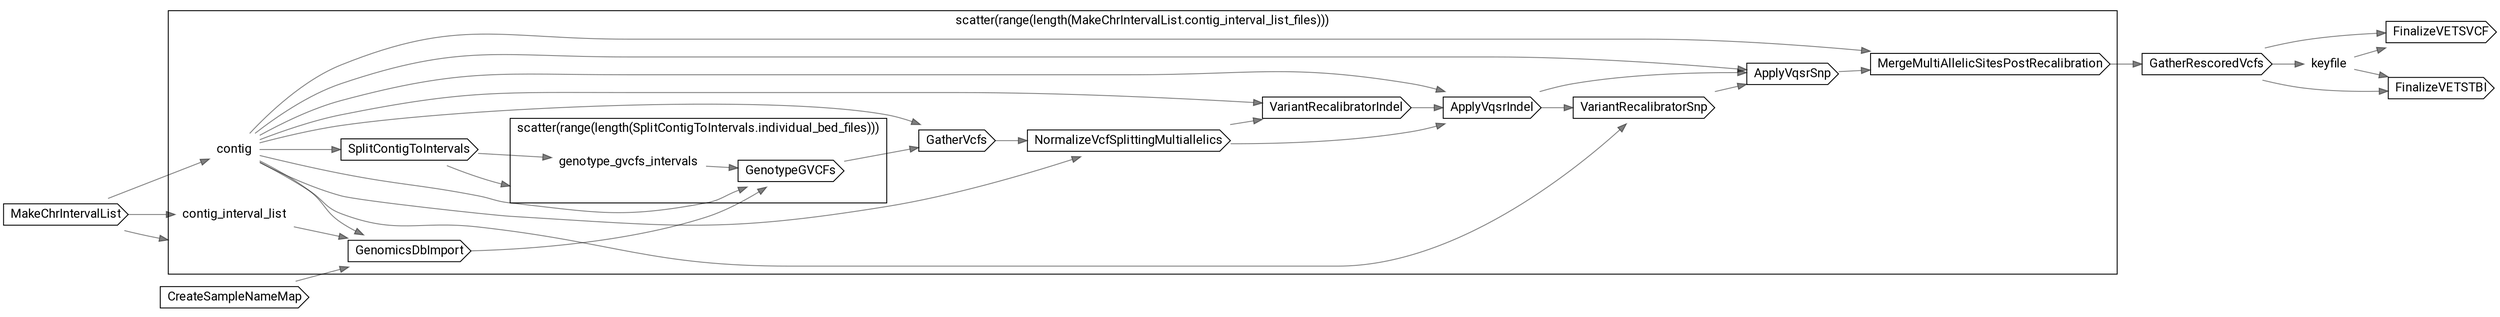 // SRJointCallGVCFsWithGenomicsDB_Pf_Niare_VQSR
digraph {
	compound=true rankdir=LR
	node [fontname=Roboto]
	edge [color="#00000080"]
	"call-MakeChrIntervalList" [label=MakeChrIntervalList shape=cds]
	"call-CreateSampleNameMap" [label=CreateSampleNameMap shape=cds]
	subgraph "cluster-scatter-L57C5-idx_1" {
		fontname=Roboto label="scatter(range(length(MakeChrIntervalList.contig_interval_list_files)))" rank=same
		"decl-contig" [label=contig shape=plaintext]
		"decl-contig_interval_list" [label=contig_interval_list shape=plaintext]
		"call-GenomicsDbImport" [label=GenomicsDbImport shape=cds]
		"call-SplitContigToIntervals" [label=SplitContigToIntervals shape=cds]
		subgraph "cluster-scatter-L79C9-idx_2" {
			fontname=Roboto label="scatter(range(length(SplitContigToIntervals.individual_bed_files)))" rank=same
			"decl-genotype_gvcfs_intervals" [label=genotype_gvcfs_intervals shape=plaintext]
			"call-GenotypeGVCFs" [label=GenotypeGVCFs shape=cds]
			"scatter-L79C9-idx_2" [label="" height=0 margin=0 style=invis width=0]
		}
		"call-GatherVcfs" [label=GatherVcfs shape=cds]
		"call-NormalizeVcfSplittingMultiallelics" [label=NormalizeVcfSplittingMultiallelics shape=cds]
		"call-VariantRecalibratorIndel" [label=VariantRecalibratorIndel shape=cds]
		"call-ApplyVqsrIndel" [label=ApplyVqsrIndel shape=cds]
		"call-VariantRecalibratorSnp" [label=VariantRecalibratorSnp shape=cds]
		"call-ApplyVqsrSnp" [label=ApplyVqsrSnp shape=cds]
		"call-MergeMultiAllelicSitesPostRecalibration" [label=MergeMultiAllelicSitesPostRecalibration shape=cds]
		"scatter-L57C5-idx_1" [label="" height=0 margin=0 style=invis width=0]
	}
	"call-GatherRescoredVcfs" [label=GatherRescoredVcfs shape=cds]
	"decl-keyfile" [label=keyfile shape=plaintext]
	"call-FinalizeVETSVCF" [label=FinalizeVETSVCF shape=cds]
	"call-FinalizeVETSTBI" [label=FinalizeVETSTBI shape=cds]
	"call-MakeChrIntervalList" -> "scatter-L57C5-idx_1" [lhead="cluster-scatter-L57C5-idx_1"]
	"call-MakeChrIntervalList" -> "decl-contig"
	"call-MakeChrIntervalList" -> "decl-contig_interval_list"
	"decl-contig_interval_list" -> "call-GenomicsDbImport"
	"call-CreateSampleNameMap" -> "call-GenomicsDbImport"
	"decl-contig" -> "call-GenomicsDbImport"
	"decl-contig" -> "call-SplitContigToIntervals"
	"call-SplitContigToIntervals" -> "scatter-L79C9-idx_2" [lhead="cluster-scatter-L79C9-idx_2"]
	"call-SplitContigToIntervals" -> "decl-genotype_gvcfs_intervals"
	"call-GenomicsDbImport" -> "call-GenotypeGVCFs"
	"decl-contig" -> "call-GenotypeGVCFs"
	"decl-genotype_gvcfs_intervals" -> "call-GenotypeGVCFs"
	"decl-contig" -> "call-GatherVcfs"
	"call-GenotypeGVCFs" -> "call-GatherVcfs"
	"call-GatherVcfs" -> "call-NormalizeVcfSplittingMultiallelics"
	"decl-contig" -> "call-NormalizeVcfSplittingMultiallelics"
	"call-NormalizeVcfSplittingMultiallelics" -> "call-VariantRecalibratorIndel"
	"decl-contig" -> "call-VariantRecalibratorIndel"
	"call-NormalizeVcfSplittingMultiallelics" -> "call-ApplyVqsrIndel"
	"call-VariantRecalibratorIndel" -> "call-ApplyVqsrIndel"
	"decl-contig" -> "call-ApplyVqsrIndel"
	"decl-contig" -> "call-VariantRecalibratorSnp"
	"call-ApplyVqsrIndel" -> "call-VariantRecalibratorSnp"
	"call-VariantRecalibratorSnp" -> "call-ApplyVqsrSnp"
	"call-ApplyVqsrIndel" -> "call-ApplyVqsrSnp"
	"decl-contig" -> "call-ApplyVqsrSnp"
	"call-ApplyVqsrSnp" -> "call-MergeMultiAllelicSitesPostRecalibration"
	"decl-contig" -> "call-MergeMultiAllelicSitesPostRecalibration"
	"call-MergeMultiAllelicSitesPostRecalibration" -> "call-GatherRescoredVcfs"
	"call-GatherRescoredVcfs" -> "decl-keyfile"
	"call-GatherRescoredVcfs" -> "call-FinalizeVETSVCF"
	"decl-keyfile" -> "call-FinalizeVETSVCF"
	"call-GatherRescoredVcfs" -> "call-FinalizeVETSTBI"
	"decl-keyfile" -> "call-FinalizeVETSTBI"
}
